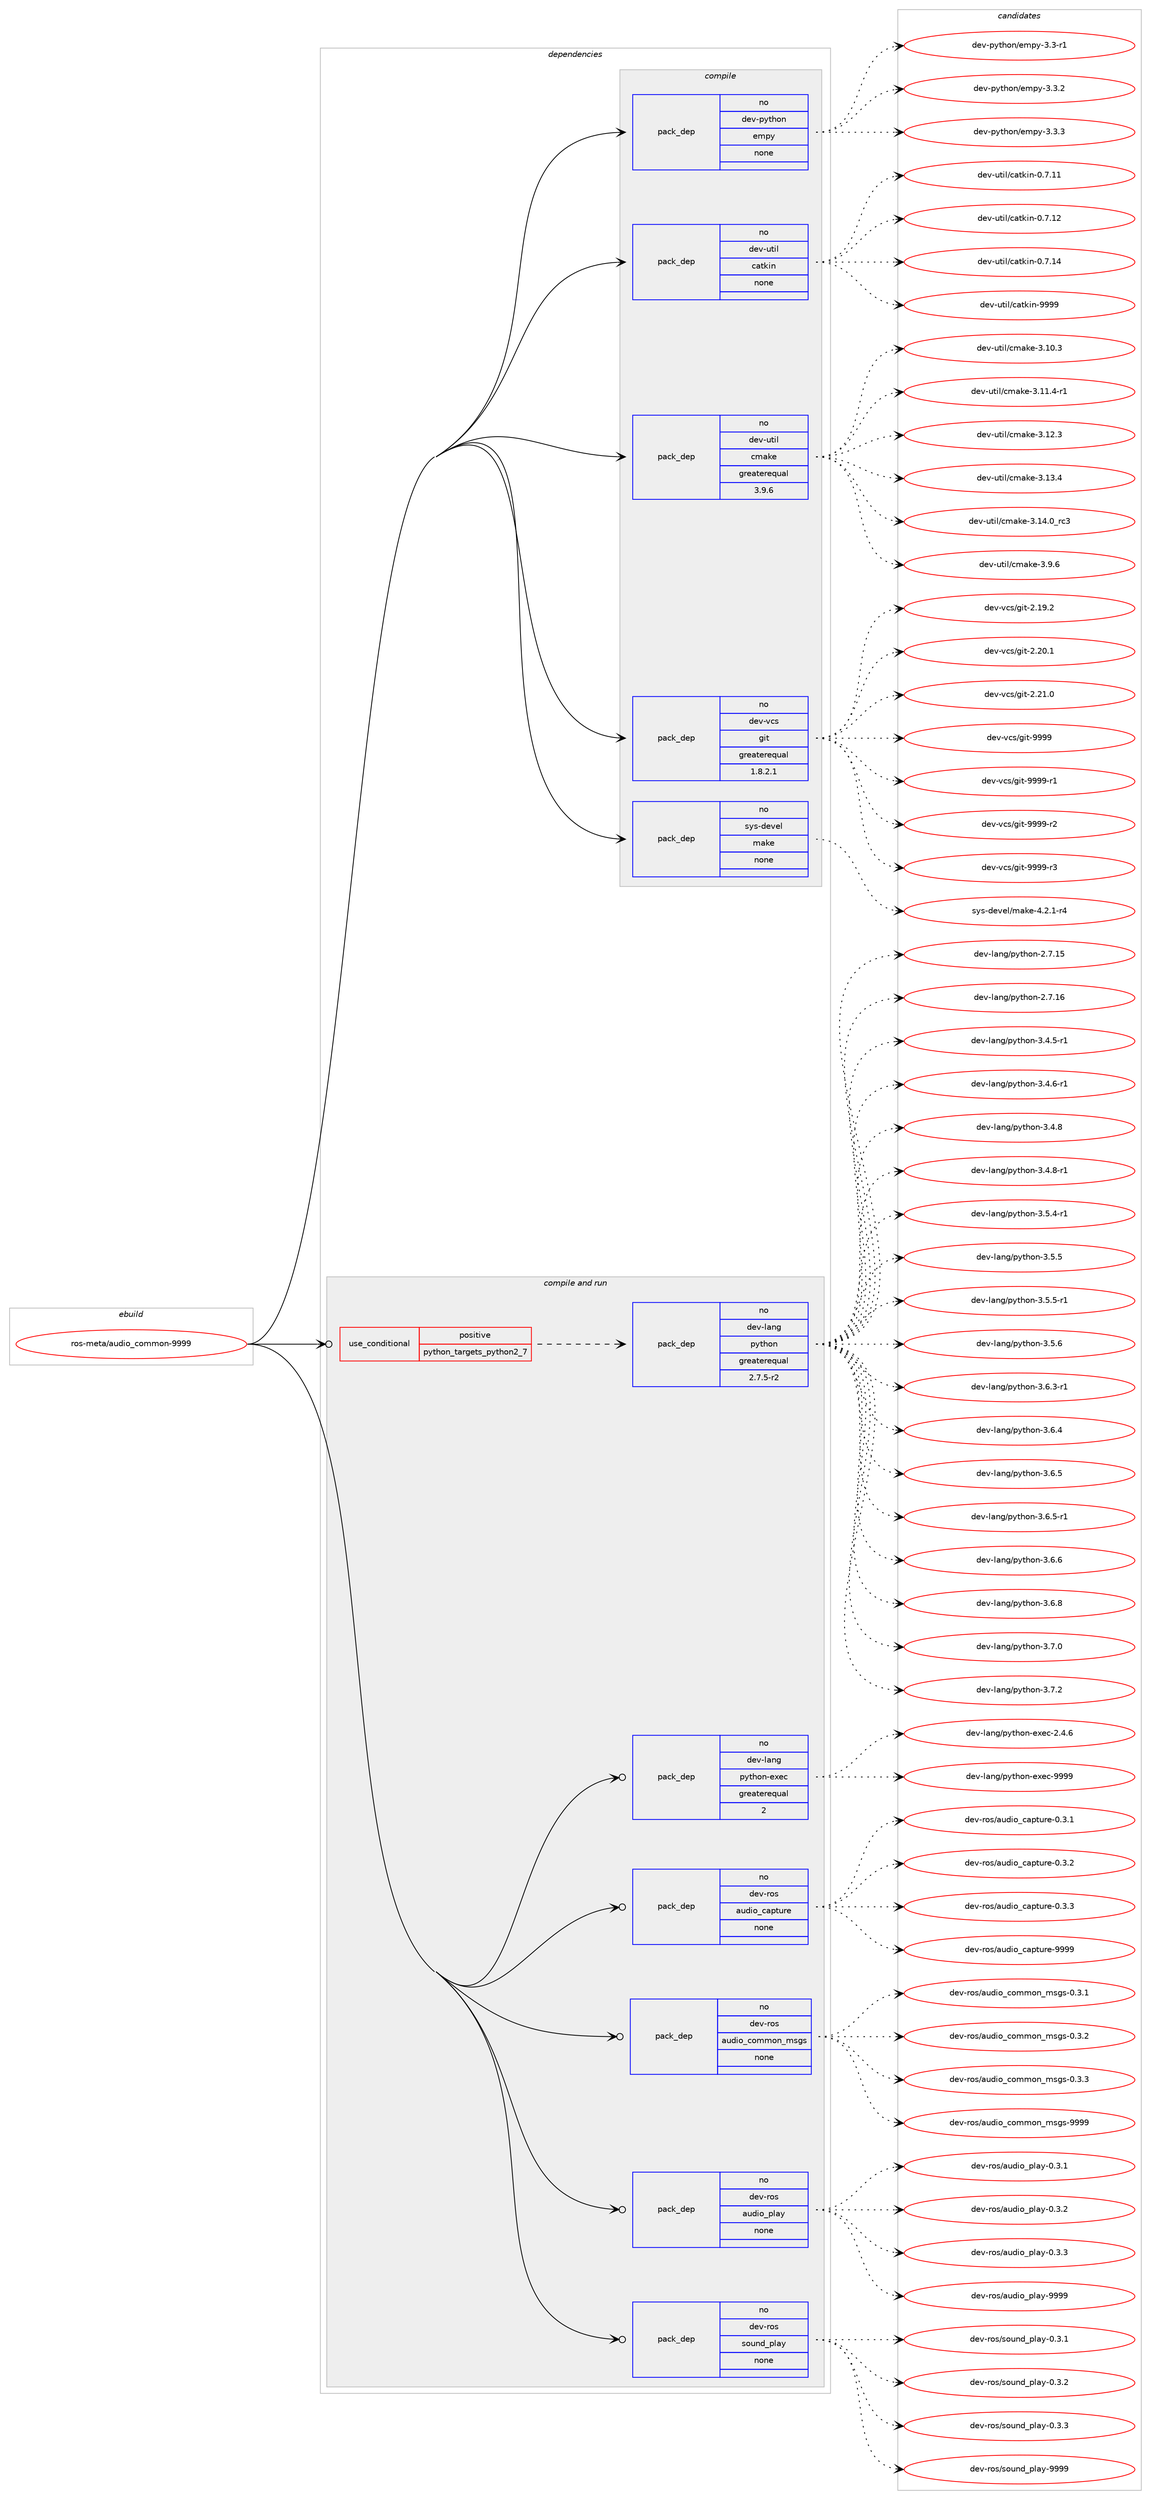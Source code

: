digraph prolog {

# *************
# Graph options
# *************

newrank=true;
concentrate=true;
compound=true;
graph [rankdir=LR,fontname=Helvetica,fontsize=10,ranksep=1.5];#, ranksep=2.5, nodesep=0.2];
edge  [arrowhead=vee];
node  [fontname=Helvetica,fontsize=10];

# **********
# The ebuild
# **********

subgraph cluster_leftcol {
color=gray;
rank=same;
label=<<i>ebuild</i>>;
id [label="ros-meta/audio_common-9999", color=red, width=4, href="../ros-meta/audio_common-9999.svg"];
}

# ****************
# The dependencies
# ****************

subgraph cluster_midcol {
color=gray;
label=<<i>dependencies</i>>;
subgraph cluster_compile {
fillcolor="#eeeeee";
style=filled;
label=<<i>compile</i>>;
subgraph pack1202883 {
dependency1682070 [label=<<TABLE BORDER="0" CELLBORDER="1" CELLSPACING="0" CELLPADDING="4" WIDTH="220"><TR><TD ROWSPAN="6" CELLPADDING="30">pack_dep</TD></TR><TR><TD WIDTH="110">no</TD></TR><TR><TD>dev-python</TD></TR><TR><TD>empy</TD></TR><TR><TD>none</TD></TR><TR><TD></TD></TR></TABLE>>, shape=none, color=blue];
}
id:e -> dependency1682070:w [weight=20,style="solid",arrowhead="vee"];
subgraph pack1202884 {
dependency1682071 [label=<<TABLE BORDER="0" CELLBORDER="1" CELLSPACING="0" CELLPADDING="4" WIDTH="220"><TR><TD ROWSPAN="6" CELLPADDING="30">pack_dep</TD></TR><TR><TD WIDTH="110">no</TD></TR><TR><TD>dev-util</TD></TR><TR><TD>catkin</TD></TR><TR><TD>none</TD></TR><TR><TD></TD></TR></TABLE>>, shape=none, color=blue];
}
id:e -> dependency1682071:w [weight=20,style="solid",arrowhead="vee"];
subgraph pack1202885 {
dependency1682072 [label=<<TABLE BORDER="0" CELLBORDER="1" CELLSPACING="0" CELLPADDING="4" WIDTH="220"><TR><TD ROWSPAN="6" CELLPADDING="30">pack_dep</TD></TR><TR><TD WIDTH="110">no</TD></TR><TR><TD>dev-util</TD></TR><TR><TD>cmake</TD></TR><TR><TD>greaterequal</TD></TR><TR><TD>3.9.6</TD></TR></TABLE>>, shape=none, color=blue];
}
id:e -> dependency1682072:w [weight=20,style="solid",arrowhead="vee"];
subgraph pack1202886 {
dependency1682073 [label=<<TABLE BORDER="0" CELLBORDER="1" CELLSPACING="0" CELLPADDING="4" WIDTH="220"><TR><TD ROWSPAN="6" CELLPADDING="30">pack_dep</TD></TR><TR><TD WIDTH="110">no</TD></TR><TR><TD>dev-vcs</TD></TR><TR><TD>git</TD></TR><TR><TD>greaterequal</TD></TR><TR><TD>1.8.2.1</TD></TR></TABLE>>, shape=none, color=blue];
}
id:e -> dependency1682073:w [weight=20,style="solid",arrowhead="vee"];
subgraph pack1202887 {
dependency1682074 [label=<<TABLE BORDER="0" CELLBORDER="1" CELLSPACING="0" CELLPADDING="4" WIDTH="220"><TR><TD ROWSPAN="6" CELLPADDING="30">pack_dep</TD></TR><TR><TD WIDTH="110">no</TD></TR><TR><TD>sys-devel</TD></TR><TR><TD>make</TD></TR><TR><TD>none</TD></TR><TR><TD></TD></TR></TABLE>>, shape=none, color=blue];
}
id:e -> dependency1682074:w [weight=20,style="solid",arrowhead="vee"];
}
subgraph cluster_compileandrun {
fillcolor="#eeeeee";
style=filled;
label=<<i>compile and run</i>>;
subgraph cond451658 {
dependency1682075 [label=<<TABLE BORDER="0" CELLBORDER="1" CELLSPACING="0" CELLPADDING="4"><TR><TD ROWSPAN="3" CELLPADDING="10">use_conditional</TD></TR><TR><TD>positive</TD></TR><TR><TD>python_targets_python2_7</TD></TR></TABLE>>, shape=none, color=red];
subgraph pack1202888 {
dependency1682076 [label=<<TABLE BORDER="0" CELLBORDER="1" CELLSPACING="0" CELLPADDING="4" WIDTH="220"><TR><TD ROWSPAN="6" CELLPADDING="30">pack_dep</TD></TR><TR><TD WIDTH="110">no</TD></TR><TR><TD>dev-lang</TD></TR><TR><TD>python</TD></TR><TR><TD>greaterequal</TD></TR><TR><TD>2.7.5-r2</TD></TR></TABLE>>, shape=none, color=blue];
}
dependency1682075:e -> dependency1682076:w [weight=20,style="dashed",arrowhead="vee"];
}
id:e -> dependency1682075:w [weight=20,style="solid",arrowhead="odotvee"];
subgraph pack1202889 {
dependency1682077 [label=<<TABLE BORDER="0" CELLBORDER="1" CELLSPACING="0" CELLPADDING="4" WIDTH="220"><TR><TD ROWSPAN="6" CELLPADDING="30">pack_dep</TD></TR><TR><TD WIDTH="110">no</TD></TR><TR><TD>dev-lang</TD></TR><TR><TD>python-exec</TD></TR><TR><TD>greaterequal</TD></TR><TR><TD>2</TD></TR></TABLE>>, shape=none, color=blue];
}
id:e -> dependency1682077:w [weight=20,style="solid",arrowhead="odotvee"];
subgraph pack1202890 {
dependency1682078 [label=<<TABLE BORDER="0" CELLBORDER="1" CELLSPACING="0" CELLPADDING="4" WIDTH="220"><TR><TD ROWSPAN="6" CELLPADDING="30">pack_dep</TD></TR><TR><TD WIDTH="110">no</TD></TR><TR><TD>dev-ros</TD></TR><TR><TD>audio_capture</TD></TR><TR><TD>none</TD></TR><TR><TD></TD></TR></TABLE>>, shape=none, color=blue];
}
id:e -> dependency1682078:w [weight=20,style="solid",arrowhead="odotvee"];
subgraph pack1202891 {
dependency1682079 [label=<<TABLE BORDER="0" CELLBORDER="1" CELLSPACING="0" CELLPADDING="4" WIDTH="220"><TR><TD ROWSPAN="6" CELLPADDING="30">pack_dep</TD></TR><TR><TD WIDTH="110">no</TD></TR><TR><TD>dev-ros</TD></TR><TR><TD>audio_common_msgs</TD></TR><TR><TD>none</TD></TR><TR><TD></TD></TR></TABLE>>, shape=none, color=blue];
}
id:e -> dependency1682079:w [weight=20,style="solid",arrowhead="odotvee"];
subgraph pack1202892 {
dependency1682080 [label=<<TABLE BORDER="0" CELLBORDER="1" CELLSPACING="0" CELLPADDING="4" WIDTH="220"><TR><TD ROWSPAN="6" CELLPADDING="30">pack_dep</TD></TR><TR><TD WIDTH="110">no</TD></TR><TR><TD>dev-ros</TD></TR><TR><TD>audio_play</TD></TR><TR><TD>none</TD></TR><TR><TD></TD></TR></TABLE>>, shape=none, color=blue];
}
id:e -> dependency1682080:w [weight=20,style="solid",arrowhead="odotvee"];
subgraph pack1202893 {
dependency1682081 [label=<<TABLE BORDER="0" CELLBORDER="1" CELLSPACING="0" CELLPADDING="4" WIDTH="220"><TR><TD ROWSPAN="6" CELLPADDING="30">pack_dep</TD></TR><TR><TD WIDTH="110">no</TD></TR><TR><TD>dev-ros</TD></TR><TR><TD>sound_play</TD></TR><TR><TD>none</TD></TR><TR><TD></TD></TR></TABLE>>, shape=none, color=blue];
}
id:e -> dependency1682081:w [weight=20,style="solid",arrowhead="odotvee"];
}
subgraph cluster_run {
fillcolor="#eeeeee";
style=filled;
label=<<i>run</i>>;
}
}

# **************
# The candidates
# **************

subgraph cluster_choices {
rank=same;
color=gray;
label=<<i>candidates</i>>;

subgraph choice1202883 {
color=black;
nodesep=1;
choice1001011184511212111610411111047101109112121455146514511449 [label="dev-python/empy-3.3-r1", color=red, width=4,href="../dev-python/empy-3.3-r1.svg"];
choice1001011184511212111610411111047101109112121455146514650 [label="dev-python/empy-3.3.2", color=red, width=4,href="../dev-python/empy-3.3.2.svg"];
choice1001011184511212111610411111047101109112121455146514651 [label="dev-python/empy-3.3.3", color=red, width=4,href="../dev-python/empy-3.3.3.svg"];
dependency1682070:e -> choice1001011184511212111610411111047101109112121455146514511449:w [style=dotted,weight="100"];
dependency1682070:e -> choice1001011184511212111610411111047101109112121455146514650:w [style=dotted,weight="100"];
dependency1682070:e -> choice1001011184511212111610411111047101109112121455146514651:w [style=dotted,weight="100"];
}
subgraph choice1202884 {
color=black;
nodesep=1;
choice1001011184511711610510847999711610710511045484655464949 [label="dev-util/catkin-0.7.11", color=red, width=4,href="../dev-util/catkin-0.7.11.svg"];
choice1001011184511711610510847999711610710511045484655464950 [label="dev-util/catkin-0.7.12", color=red, width=4,href="../dev-util/catkin-0.7.12.svg"];
choice1001011184511711610510847999711610710511045484655464952 [label="dev-util/catkin-0.7.14", color=red, width=4,href="../dev-util/catkin-0.7.14.svg"];
choice100101118451171161051084799971161071051104557575757 [label="dev-util/catkin-9999", color=red, width=4,href="../dev-util/catkin-9999.svg"];
dependency1682071:e -> choice1001011184511711610510847999711610710511045484655464949:w [style=dotted,weight="100"];
dependency1682071:e -> choice1001011184511711610510847999711610710511045484655464950:w [style=dotted,weight="100"];
dependency1682071:e -> choice1001011184511711610510847999711610710511045484655464952:w [style=dotted,weight="100"];
dependency1682071:e -> choice100101118451171161051084799971161071051104557575757:w [style=dotted,weight="100"];
}
subgraph choice1202885 {
color=black;
nodesep=1;
choice1001011184511711610510847991099710710145514649484651 [label="dev-util/cmake-3.10.3", color=red, width=4,href="../dev-util/cmake-3.10.3.svg"];
choice10010111845117116105108479910997107101455146494946524511449 [label="dev-util/cmake-3.11.4-r1", color=red, width=4,href="../dev-util/cmake-3.11.4-r1.svg"];
choice1001011184511711610510847991099710710145514649504651 [label="dev-util/cmake-3.12.3", color=red, width=4,href="../dev-util/cmake-3.12.3.svg"];
choice1001011184511711610510847991099710710145514649514652 [label="dev-util/cmake-3.13.4", color=red, width=4,href="../dev-util/cmake-3.13.4.svg"];
choice1001011184511711610510847991099710710145514649524648951149951 [label="dev-util/cmake-3.14.0_rc3", color=red, width=4,href="../dev-util/cmake-3.14.0_rc3.svg"];
choice10010111845117116105108479910997107101455146574654 [label="dev-util/cmake-3.9.6", color=red, width=4,href="../dev-util/cmake-3.9.6.svg"];
dependency1682072:e -> choice1001011184511711610510847991099710710145514649484651:w [style=dotted,weight="100"];
dependency1682072:e -> choice10010111845117116105108479910997107101455146494946524511449:w [style=dotted,weight="100"];
dependency1682072:e -> choice1001011184511711610510847991099710710145514649504651:w [style=dotted,weight="100"];
dependency1682072:e -> choice1001011184511711610510847991099710710145514649514652:w [style=dotted,weight="100"];
dependency1682072:e -> choice1001011184511711610510847991099710710145514649524648951149951:w [style=dotted,weight="100"];
dependency1682072:e -> choice10010111845117116105108479910997107101455146574654:w [style=dotted,weight="100"];
}
subgraph choice1202886 {
color=black;
nodesep=1;
choice10010111845118991154710310511645504649574650 [label="dev-vcs/git-2.19.2", color=red, width=4,href="../dev-vcs/git-2.19.2.svg"];
choice10010111845118991154710310511645504650484649 [label="dev-vcs/git-2.20.1", color=red, width=4,href="../dev-vcs/git-2.20.1.svg"];
choice10010111845118991154710310511645504650494648 [label="dev-vcs/git-2.21.0", color=red, width=4,href="../dev-vcs/git-2.21.0.svg"];
choice1001011184511899115471031051164557575757 [label="dev-vcs/git-9999", color=red, width=4,href="../dev-vcs/git-9999.svg"];
choice10010111845118991154710310511645575757574511449 [label="dev-vcs/git-9999-r1", color=red, width=4,href="../dev-vcs/git-9999-r1.svg"];
choice10010111845118991154710310511645575757574511450 [label="dev-vcs/git-9999-r2", color=red, width=4,href="../dev-vcs/git-9999-r2.svg"];
choice10010111845118991154710310511645575757574511451 [label="dev-vcs/git-9999-r3", color=red, width=4,href="../dev-vcs/git-9999-r3.svg"];
dependency1682073:e -> choice10010111845118991154710310511645504649574650:w [style=dotted,weight="100"];
dependency1682073:e -> choice10010111845118991154710310511645504650484649:w [style=dotted,weight="100"];
dependency1682073:e -> choice10010111845118991154710310511645504650494648:w [style=dotted,weight="100"];
dependency1682073:e -> choice1001011184511899115471031051164557575757:w [style=dotted,weight="100"];
dependency1682073:e -> choice10010111845118991154710310511645575757574511449:w [style=dotted,weight="100"];
dependency1682073:e -> choice10010111845118991154710310511645575757574511450:w [style=dotted,weight="100"];
dependency1682073:e -> choice10010111845118991154710310511645575757574511451:w [style=dotted,weight="100"];
}
subgraph choice1202887 {
color=black;
nodesep=1;
choice1151211154510010111810110847109971071014552465046494511452 [label="sys-devel/make-4.2.1-r4", color=red, width=4,href="../sys-devel/make-4.2.1-r4.svg"];
dependency1682074:e -> choice1151211154510010111810110847109971071014552465046494511452:w [style=dotted,weight="100"];
}
subgraph choice1202888 {
color=black;
nodesep=1;
choice10010111845108971101034711212111610411111045504655464953 [label="dev-lang/python-2.7.15", color=red, width=4,href="../dev-lang/python-2.7.15.svg"];
choice10010111845108971101034711212111610411111045504655464954 [label="dev-lang/python-2.7.16", color=red, width=4,href="../dev-lang/python-2.7.16.svg"];
choice1001011184510897110103471121211161041111104551465246534511449 [label="dev-lang/python-3.4.5-r1", color=red, width=4,href="../dev-lang/python-3.4.5-r1.svg"];
choice1001011184510897110103471121211161041111104551465246544511449 [label="dev-lang/python-3.4.6-r1", color=red, width=4,href="../dev-lang/python-3.4.6-r1.svg"];
choice100101118451089711010347112121116104111110455146524656 [label="dev-lang/python-3.4.8", color=red, width=4,href="../dev-lang/python-3.4.8.svg"];
choice1001011184510897110103471121211161041111104551465246564511449 [label="dev-lang/python-3.4.8-r1", color=red, width=4,href="../dev-lang/python-3.4.8-r1.svg"];
choice1001011184510897110103471121211161041111104551465346524511449 [label="dev-lang/python-3.5.4-r1", color=red, width=4,href="../dev-lang/python-3.5.4-r1.svg"];
choice100101118451089711010347112121116104111110455146534653 [label="dev-lang/python-3.5.5", color=red, width=4,href="../dev-lang/python-3.5.5.svg"];
choice1001011184510897110103471121211161041111104551465346534511449 [label="dev-lang/python-3.5.5-r1", color=red, width=4,href="../dev-lang/python-3.5.5-r1.svg"];
choice100101118451089711010347112121116104111110455146534654 [label="dev-lang/python-3.5.6", color=red, width=4,href="../dev-lang/python-3.5.6.svg"];
choice1001011184510897110103471121211161041111104551465446514511449 [label="dev-lang/python-3.6.3-r1", color=red, width=4,href="../dev-lang/python-3.6.3-r1.svg"];
choice100101118451089711010347112121116104111110455146544652 [label="dev-lang/python-3.6.4", color=red, width=4,href="../dev-lang/python-3.6.4.svg"];
choice100101118451089711010347112121116104111110455146544653 [label="dev-lang/python-3.6.5", color=red, width=4,href="../dev-lang/python-3.6.5.svg"];
choice1001011184510897110103471121211161041111104551465446534511449 [label="dev-lang/python-3.6.5-r1", color=red, width=4,href="../dev-lang/python-3.6.5-r1.svg"];
choice100101118451089711010347112121116104111110455146544654 [label="dev-lang/python-3.6.6", color=red, width=4,href="../dev-lang/python-3.6.6.svg"];
choice100101118451089711010347112121116104111110455146544656 [label="dev-lang/python-3.6.8", color=red, width=4,href="../dev-lang/python-3.6.8.svg"];
choice100101118451089711010347112121116104111110455146554648 [label="dev-lang/python-3.7.0", color=red, width=4,href="../dev-lang/python-3.7.0.svg"];
choice100101118451089711010347112121116104111110455146554650 [label="dev-lang/python-3.7.2", color=red, width=4,href="../dev-lang/python-3.7.2.svg"];
dependency1682076:e -> choice10010111845108971101034711212111610411111045504655464953:w [style=dotted,weight="100"];
dependency1682076:e -> choice10010111845108971101034711212111610411111045504655464954:w [style=dotted,weight="100"];
dependency1682076:e -> choice1001011184510897110103471121211161041111104551465246534511449:w [style=dotted,weight="100"];
dependency1682076:e -> choice1001011184510897110103471121211161041111104551465246544511449:w [style=dotted,weight="100"];
dependency1682076:e -> choice100101118451089711010347112121116104111110455146524656:w [style=dotted,weight="100"];
dependency1682076:e -> choice1001011184510897110103471121211161041111104551465246564511449:w [style=dotted,weight="100"];
dependency1682076:e -> choice1001011184510897110103471121211161041111104551465346524511449:w [style=dotted,weight="100"];
dependency1682076:e -> choice100101118451089711010347112121116104111110455146534653:w [style=dotted,weight="100"];
dependency1682076:e -> choice1001011184510897110103471121211161041111104551465346534511449:w [style=dotted,weight="100"];
dependency1682076:e -> choice100101118451089711010347112121116104111110455146534654:w [style=dotted,weight="100"];
dependency1682076:e -> choice1001011184510897110103471121211161041111104551465446514511449:w [style=dotted,weight="100"];
dependency1682076:e -> choice100101118451089711010347112121116104111110455146544652:w [style=dotted,weight="100"];
dependency1682076:e -> choice100101118451089711010347112121116104111110455146544653:w [style=dotted,weight="100"];
dependency1682076:e -> choice1001011184510897110103471121211161041111104551465446534511449:w [style=dotted,weight="100"];
dependency1682076:e -> choice100101118451089711010347112121116104111110455146544654:w [style=dotted,weight="100"];
dependency1682076:e -> choice100101118451089711010347112121116104111110455146544656:w [style=dotted,weight="100"];
dependency1682076:e -> choice100101118451089711010347112121116104111110455146554648:w [style=dotted,weight="100"];
dependency1682076:e -> choice100101118451089711010347112121116104111110455146554650:w [style=dotted,weight="100"];
}
subgraph choice1202889 {
color=black;
nodesep=1;
choice1001011184510897110103471121211161041111104510112010199455046524654 [label="dev-lang/python-exec-2.4.6", color=red, width=4,href="../dev-lang/python-exec-2.4.6.svg"];
choice10010111845108971101034711212111610411111045101120101994557575757 [label="dev-lang/python-exec-9999", color=red, width=4,href="../dev-lang/python-exec-9999.svg"];
dependency1682077:e -> choice1001011184510897110103471121211161041111104510112010199455046524654:w [style=dotted,weight="100"];
dependency1682077:e -> choice10010111845108971101034711212111610411111045101120101994557575757:w [style=dotted,weight="100"];
}
subgraph choice1202890 {
color=black;
nodesep=1;
choice100101118451141111154797117100105111959997112116117114101454846514649 [label="dev-ros/audio_capture-0.3.1", color=red, width=4,href="../dev-ros/audio_capture-0.3.1.svg"];
choice100101118451141111154797117100105111959997112116117114101454846514650 [label="dev-ros/audio_capture-0.3.2", color=red, width=4,href="../dev-ros/audio_capture-0.3.2.svg"];
choice100101118451141111154797117100105111959997112116117114101454846514651 [label="dev-ros/audio_capture-0.3.3", color=red, width=4,href="../dev-ros/audio_capture-0.3.3.svg"];
choice1001011184511411111547971171001051119599971121161171141014557575757 [label="dev-ros/audio_capture-9999", color=red, width=4,href="../dev-ros/audio_capture-9999.svg"];
dependency1682078:e -> choice100101118451141111154797117100105111959997112116117114101454846514649:w [style=dotted,weight="100"];
dependency1682078:e -> choice100101118451141111154797117100105111959997112116117114101454846514650:w [style=dotted,weight="100"];
dependency1682078:e -> choice100101118451141111154797117100105111959997112116117114101454846514651:w [style=dotted,weight="100"];
dependency1682078:e -> choice1001011184511411111547971171001051119599971121161171141014557575757:w [style=dotted,weight="100"];
}
subgraph choice1202891 {
color=black;
nodesep=1;
choice100101118451141111154797117100105111959911110910911111095109115103115454846514649 [label="dev-ros/audio_common_msgs-0.3.1", color=red, width=4,href="../dev-ros/audio_common_msgs-0.3.1.svg"];
choice100101118451141111154797117100105111959911110910911111095109115103115454846514650 [label="dev-ros/audio_common_msgs-0.3.2", color=red, width=4,href="../dev-ros/audio_common_msgs-0.3.2.svg"];
choice100101118451141111154797117100105111959911110910911111095109115103115454846514651 [label="dev-ros/audio_common_msgs-0.3.3", color=red, width=4,href="../dev-ros/audio_common_msgs-0.3.3.svg"];
choice1001011184511411111547971171001051119599111109109111110951091151031154557575757 [label="dev-ros/audio_common_msgs-9999", color=red, width=4,href="../dev-ros/audio_common_msgs-9999.svg"];
dependency1682079:e -> choice100101118451141111154797117100105111959911110910911111095109115103115454846514649:w [style=dotted,weight="100"];
dependency1682079:e -> choice100101118451141111154797117100105111959911110910911111095109115103115454846514650:w [style=dotted,weight="100"];
dependency1682079:e -> choice100101118451141111154797117100105111959911110910911111095109115103115454846514651:w [style=dotted,weight="100"];
dependency1682079:e -> choice1001011184511411111547971171001051119599111109109111110951091151031154557575757:w [style=dotted,weight="100"];
}
subgraph choice1202892 {
color=black;
nodesep=1;
choice1001011184511411111547971171001051119511210897121454846514649 [label="dev-ros/audio_play-0.3.1", color=red, width=4,href="../dev-ros/audio_play-0.3.1.svg"];
choice1001011184511411111547971171001051119511210897121454846514650 [label="dev-ros/audio_play-0.3.2", color=red, width=4,href="../dev-ros/audio_play-0.3.2.svg"];
choice1001011184511411111547971171001051119511210897121454846514651 [label="dev-ros/audio_play-0.3.3", color=red, width=4,href="../dev-ros/audio_play-0.3.3.svg"];
choice10010111845114111115479711710010511195112108971214557575757 [label="dev-ros/audio_play-9999", color=red, width=4,href="../dev-ros/audio_play-9999.svg"];
dependency1682080:e -> choice1001011184511411111547971171001051119511210897121454846514649:w [style=dotted,weight="100"];
dependency1682080:e -> choice1001011184511411111547971171001051119511210897121454846514650:w [style=dotted,weight="100"];
dependency1682080:e -> choice1001011184511411111547971171001051119511210897121454846514651:w [style=dotted,weight="100"];
dependency1682080:e -> choice10010111845114111115479711710010511195112108971214557575757:w [style=dotted,weight="100"];
}
subgraph choice1202893 {
color=black;
nodesep=1;
choice10010111845114111115471151111171101009511210897121454846514649 [label="dev-ros/sound_play-0.3.1", color=red, width=4,href="../dev-ros/sound_play-0.3.1.svg"];
choice10010111845114111115471151111171101009511210897121454846514650 [label="dev-ros/sound_play-0.3.2", color=red, width=4,href="../dev-ros/sound_play-0.3.2.svg"];
choice10010111845114111115471151111171101009511210897121454846514651 [label="dev-ros/sound_play-0.3.3", color=red, width=4,href="../dev-ros/sound_play-0.3.3.svg"];
choice100101118451141111154711511111711010095112108971214557575757 [label="dev-ros/sound_play-9999", color=red, width=4,href="../dev-ros/sound_play-9999.svg"];
dependency1682081:e -> choice10010111845114111115471151111171101009511210897121454846514649:w [style=dotted,weight="100"];
dependency1682081:e -> choice10010111845114111115471151111171101009511210897121454846514650:w [style=dotted,weight="100"];
dependency1682081:e -> choice10010111845114111115471151111171101009511210897121454846514651:w [style=dotted,weight="100"];
dependency1682081:e -> choice100101118451141111154711511111711010095112108971214557575757:w [style=dotted,weight="100"];
}
}

}
